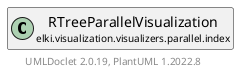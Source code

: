 @startuml
    remove .*\.(Instance|Par|Parameterizer|Factory)$
    set namespaceSeparator none
    hide empty fields
    hide empty methods

    class "<size:14>RTreeParallelVisualization.Par\n<size:10>elki.visualization.visualizers.parallel.index" as elki.visualization.visualizers.parallel.index.RTreeParallelVisualization.Par [[RTreeParallelVisualization.Par.html]] {
        #fill: boolean
        +configure(Parameterization): void
        +make(): RTreeParallelVisualization
    }

    interface "<size:14>Parameterizer\n<size:10>elki.utilities.optionhandling" as elki.utilities.optionhandling.Parameterizer [[../../../../utilities/optionhandling/Parameterizer.html]] {
        {abstract} +make(): Object
    }
    class "<size:14>RTreeParallelVisualization\n<size:10>elki.visualization.visualizers.parallel.index" as elki.visualization.visualizers.parallel.index.RTreeParallelVisualization [[RTreeParallelVisualization.html]]

    elki.utilities.optionhandling.Parameterizer <|.. elki.visualization.visualizers.parallel.index.RTreeParallelVisualization.Par
    elki.visualization.visualizers.parallel.index.RTreeParallelVisualization +-- elki.visualization.visualizers.parallel.index.RTreeParallelVisualization.Par

    center footer UMLDoclet 2.0.19, PlantUML 1.2022.8
@enduml
